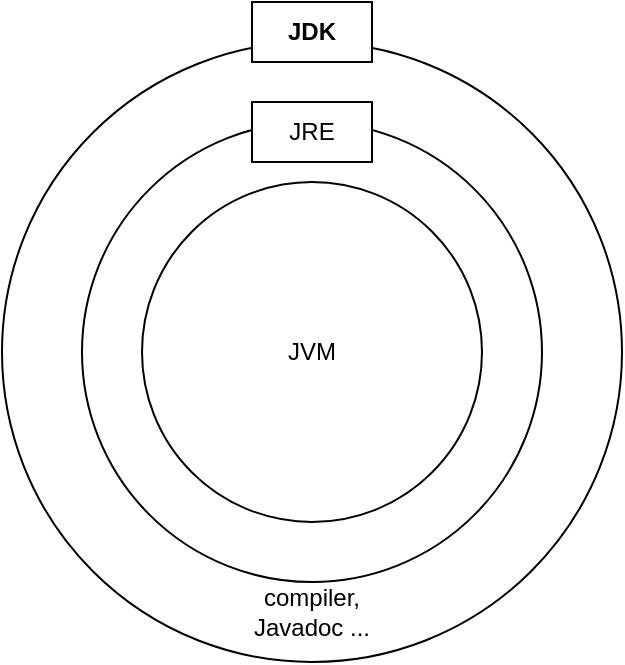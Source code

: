 <mxfile version="20.3.0" type="device" pages="8"><diagram id="C5RBs43oDa-KdzZeNtuy" name="Page-1"><mxGraphModel dx="946" dy="601" grid="1" gridSize="10" guides="1" tooltips="1" connect="1" arrows="1" fold="1" page="1" pageScale="1" pageWidth="827" pageHeight="1169" math="0" shadow="0"><root><mxCell id="WIyWlLk6GJQsqaUBKTNV-0"/><mxCell id="WIyWlLk6GJQsqaUBKTNV-1" parent="WIyWlLk6GJQsqaUBKTNV-0"/><mxCell id="LDfp3V6QHS0r59o_fWiQ-0" value="" style="ellipse;whiteSpace=wrap;html=1;fillColor=none;align=left;" parent="WIyWlLk6GJQsqaUBKTNV-1" vertex="1"><mxGeometry x="310" y="110" width="310" height="310" as="geometry"/></mxCell><mxCell id="LDfp3V6QHS0r59o_fWiQ-1" value="JVM" style="ellipse;whiteSpace=wrap;html=1;" parent="WIyWlLk6GJQsqaUBKTNV-1" vertex="1"><mxGeometry x="380" y="180" width="170" height="170" as="geometry"/></mxCell><mxCell id="LDfp3V6QHS0r59o_fWiQ-2" value="" style="ellipse;whiteSpace=wrap;html=1;fillColor=none;align=left;" parent="WIyWlLk6GJQsqaUBKTNV-1" vertex="1"><mxGeometry x="350" y="150" width="230" height="230" as="geometry"/></mxCell><mxCell id="LDfp3V6QHS0r59o_fWiQ-3" value="compiler, Javadoc ..." style="text;html=1;strokeColor=none;fillColor=none;align=center;verticalAlign=middle;whiteSpace=wrap;rounded=0;" parent="WIyWlLk6GJQsqaUBKTNV-1" vertex="1"><mxGeometry x="420" y="380" width="90" height="30" as="geometry"/></mxCell><mxCell id="LDfp3V6QHS0r59o_fWiQ-5" value="&lt;b style=&quot;text-align: left;&quot;&gt;JDK&lt;/b&gt;" style="rounded=0;whiteSpace=wrap;html=1;strokeColor=default;" parent="WIyWlLk6GJQsqaUBKTNV-1" vertex="1"><mxGeometry x="435" y="90" width="60" height="30" as="geometry"/></mxCell><mxCell id="LDfp3V6QHS0r59o_fWiQ-7" value="&lt;span style=&quot;text-align: left;&quot;&gt;JRE&lt;/span&gt;" style="rounded=0;whiteSpace=wrap;html=1;strokeColor=default;" parent="WIyWlLk6GJQsqaUBKTNV-1" vertex="1"><mxGeometry x="435" y="140" width="60" height="30" as="geometry"/></mxCell></root></mxGraphModel></diagram><diagram id="EWKUe0OKa-JIsXpKMqFr" name="페이지-2"><mxGraphModel dx="1010" dy="1770" grid="1" gridSize="10" guides="1" tooltips="1" connect="1" arrows="1" fold="1" page="1" pageScale="1" pageWidth="827" pageHeight="1169" math="0" shadow="0"><root><mxCell id="0"/><mxCell id="1" parent="0"/><mxCell id="QG48gjkrm7DkePfJkzcL-1" value="보험업무" style="whiteSpace=wrap;html=1;align=center;verticalAlign=middle;treeFolding=1;treeMoving=1;newEdgeStyle={&quot;edgeStyle&quot;:&quot;elbowEdgeStyle&quot;,&quot;startArrow&quot;:&quot;none&quot;,&quot;endArrow&quot;:&quot;none&quot;};strokeColor=default;fillColor=none;" parent="1" vertex="1"><mxGeometry x="350" y="-1000" width="100" height="60" as="geometry"/></mxCell><mxCell id="QG48gjkrm7DkePfJkzcL-2" value="" style="edgeStyle=elbowEdgeStyle;elbow=vertical;startArrow=none;endArrow=none;rounded=0;" parent="1" target="QG48gjkrm7DkePfJkzcL-1" edge="1"><mxGeometry relative="1" as="geometry"><mxPoint x="330" y="-1040" as="sourcePoint"/><Array as="points"><mxPoint x="320" y="-1020"/></Array></mxGeometry></mxCell><mxCell id="QG48gjkrm7DkePfJkzcL-3" value="은행" style="ellipse;whiteSpace=wrap;html=1;align=center;newEdgeStyle={&quot;edgeStyle&quot;:&quot;entityRelationEdgeStyle&quot;,&quot;startArrow&quot;:&quot;none&quot;,&quot;endArrow&quot;:&quot;none&quot;,&quot;segment&quot;:10,&quot;curved&quot;:1};treeFolding=1;treeMoving=1;strokeColor=default;fillColor=none;" parent="1" vertex="1"><mxGeometry x="270" y="-1080" width="100" height="40" as="geometry"/></mxCell><mxCell id="QG48gjkrm7DkePfJkzcL-5" value="대출업무" style="whiteSpace=wrap;html=1;align=center;verticalAlign=middle;treeFolding=1;treeMoving=1;newEdgeStyle={&quot;edgeStyle&quot;:&quot;elbowEdgeStyle&quot;,&quot;startArrow&quot;:&quot;none&quot;,&quot;endArrow&quot;:&quot;none&quot;};strokeColor=default;fillColor=none;" parent="1" vertex="1"><mxGeometry x="150" y="-960" width="100" height="60" as="geometry"/></mxCell><mxCell id="QG48gjkrm7DkePfJkzcL-7" value="" style="shape=partialRectangle;whiteSpace=wrap;html=1;bottom=0;right=0;fillColor=none;strokeColor=default;" parent="1" vertex="1"><mxGeometry x="200" y="-1020" width="120" height="60" as="geometry"/></mxCell><mxCell id="QG48gjkrm7DkePfJkzcL-12" value="보험업무" style="whiteSpace=wrap;html=1;align=center;verticalAlign=middle;treeFolding=1;treeMoving=1;newEdgeStyle={&quot;edgeStyle&quot;:&quot;elbowEdgeStyle&quot;,&quot;startArrow&quot;:&quot;none&quot;,&quot;endArrow&quot;:&quot;none&quot;};strokeColor=default;fillColor=none;" parent="1" vertex="1"><mxGeometry x="460" y="-1000" width="100" height="60" as="geometry"/></mxCell></root></mxGraphModel></diagram><diagram id="bTxhXAu2p-8zxAVIBnwR" name="페이지-3"><mxGraphModel dx="1010" dy="601" grid="1" gridSize="10" guides="1" tooltips="1" connect="1" arrows="1" fold="1" page="1" pageScale="1" pageWidth="827" pageHeight="1169" math="0" shadow="0"><root><mxCell id="0"/><mxCell id="1" parent="0"/><mxCell id="n7QUYIrA7Dh6izrMP21_-1" value="&lt;font color=&quot;#ff0000&quot;&gt;main(){}&lt;/font&gt;" style="ellipse;whiteSpace=wrap;html=1;strokeWidth=2;" vertex="1" parent="1"><mxGeometry x="180" y="115" width="120" height="80" as="geometry"/></mxCell><mxCell id="n7QUYIrA7Dh6izrMP21_-4" value="Customer class" style="text;html=1;strokeColor=none;fillColor=none;align=center;verticalAlign=middle;whiteSpace=wrap;rounded=0;strokeWidth=2;fontColor=#000000;labelBackgroundColor=default;" vertex="1" parent="1"><mxGeometry x="195" y="105" width="90" height="30" as="geometry"/></mxCell><mxCell id="n7QUYIrA7Dh6izrMP21_-5" value="JVM" style="rounded=0;whiteSpace=wrap;html=1;labelBackgroundColor=default;strokeWidth=2;fontColor=#000000;strokeColor=#0000FF;" vertex="1" parent="1"><mxGeometry x="380" y="335" width="120" height="60" as="geometry"/></mxCell><mxCell id="n7QUYIrA7Dh6izrMP21_-10" style="edgeStyle=orthogonalEdgeStyle;rounded=0;orthogonalLoop=1;jettySize=auto;html=1;exitX=0.5;exitY=0;exitDx=0;exitDy=0;fontColor=#0000FF;" edge="1" parent="1" source="n7QUYIrA7Dh6izrMP21_-6"><mxGeometry relative="1" as="geometry"><mxPoint x="575" y="280" as="targetPoint"/></mxGeometry></mxCell><mxCell id="n7QUYIrA7Dh6izrMP21_-12" style="edgeStyle=orthogonalEdgeStyle;rounded=0;orthogonalLoop=1;jettySize=auto;html=1;exitX=0.5;exitY=1;exitDx=0;exitDy=0;fontColor=#0000FF;" edge="1" parent="1" source="n7QUYIrA7Dh6izrMP21_-6"><mxGeometry relative="1" as="geometry"><mxPoint x="575" y="380" as="targetPoint"/></mxGeometry></mxCell><mxCell id="n7QUYIrA7Dh6izrMP21_-6" value="&lt;font color=&quot;#0000ff&quot;&gt;class Loader&lt;/font&gt;" style="rounded=0;whiteSpace=wrap;html=1;labelBackgroundColor=default;strokeWidth=2;fontColor=#000000;strokeColor=#0000FF;" vertex="1" parent="1"><mxGeometry x="530" y="310" width="90" height="40" as="geometry"/></mxCell><mxCell id="n7QUYIrA7Dh6izrMP21_-11" style="edgeStyle=orthogonalEdgeStyle;rounded=0;orthogonalLoop=1;jettySize=auto;html=1;exitX=0.5;exitY=0;exitDx=0;exitDy=0;fontColor=#0000FF;" edge="1" parent="1" source="n7QUYIrA7Dh6izrMP21_-7"><mxGeometry relative="1" as="geometry"><mxPoint x="575" y="200" as="targetPoint"/></mxGeometry></mxCell><mxCell id="n7QUYIrA7Dh6izrMP21_-7" value="Method Area" style="rounded=0;whiteSpace=wrap;html=1;labelBackgroundColor=default;strokeWidth=2;fontColor=#000000;" vertex="1" parent="1"><mxGeometry x="530" y="230" width="90" height="40" as="geometry"/></mxCell><mxCell id="n7QUYIrA7Dh6izrMP21_-8" value="&lt;font color=&quot;#0000ff&quot;&gt;main()&lt;/font&gt;" style="rounded=0;whiteSpace=wrap;html=1;labelBackgroundColor=default;strokeWidth=2;fontColor=#000000;strokeColor=#FF0000;" vertex="1" parent="1"><mxGeometry x="530" y="150" width="90" height="40" as="geometry"/></mxCell><mxCell id="n7QUYIrA7Dh6izrMP21_-13" value="&lt;font color=&quot;#ff0000&quot;&gt;&lt;b&gt;Java&lt;/b&gt;&lt;/font&gt;" style="text;html=1;strokeColor=none;fillColor=none;align=center;verticalAlign=middle;whiteSpace=wrap;rounded=0;labelBackgroundColor=default;strokeWidth=2;fontColor=#0000FF;" vertex="1" parent="1"><mxGeometry x="545" y="380" width="60" height="30" as="geometry"/></mxCell><mxCell id="n7QUYIrA7Dh6izrMP21_-16" value="" style="endArrow=none;html=1;rounded=0;fontColor=#FF0000;strokeWidth=2;" edge="1" parent="1"><mxGeometry width="50" height="50" relative="1" as="geometry"><mxPoint x="460" y="355" as="sourcePoint"/><mxPoint x="460" y="335" as="targetPoint"/></mxGeometry></mxCell><mxCell id="n7QUYIrA7Dh6izrMP21_-18" value="" style="endArrow=none;html=1;rounded=0;fontColor=#FF0000;strokeWidth=2;" edge="1" parent="1"><mxGeometry width="50" height="50" relative="1" as="geometry"><mxPoint x="500" y="355" as="sourcePoint"/><mxPoint x="460" y="355" as="targetPoint"/></mxGeometry></mxCell><mxCell id="n7QUYIrA7Dh6izrMP21_-20" value="" style="curved=1;endArrow=classic;html=1;rounded=0;strokeWidth=2;fontColor=#FF0000;" edge="1" parent="1"><mxGeometry width="50" height="50" relative="1" as="geometry"><mxPoint x="490" y="345" as="sourcePoint"/><mxPoint x="530" y="325" as="targetPoint"/><Array as="points"><mxPoint x="500" y="325"/></Array></mxGeometry></mxCell><mxCell id="n7QUYIrA7Dh6izrMP21_-21" value="&lt;font style=&quot;font-size: 13px;&quot; color=&quot;#ff9933&quot;&gt;&lt;b&gt;* static&lt;br&gt;* public&lt;/b&gt;&lt;/font&gt;" style="text;html=1;strokeColor=none;fillColor=none;align=center;verticalAlign=middle;whiteSpace=wrap;rounded=0;labelBackgroundColor=default;strokeWidth=2;fontColor=#FF0000;" vertex="1" parent="1"><mxGeometry x="545" y="105" width="60" height="30" as="geometry"/></mxCell><mxCell id="n7QUYIrA7Dh6izrMP21_-23" style="edgeStyle=orthogonalEdgeStyle;rounded=0;orthogonalLoop=1;jettySize=auto;html=1;exitX=0;exitY=1;exitDx=0;exitDy=0;strokeWidth=2;fontSize=13;fontColor=#000000;" edge="1" parent="1" source="n7QUYIrA7Dh6izrMP21_-22"><mxGeometry relative="1" as="geometry"><mxPoint x="390" y="215" as="targetPoint"/></mxGeometry></mxCell><mxCell id="n7QUYIrA7Dh6izrMP21_-25" style="edgeStyle=orthogonalEdgeStyle;rounded=0;orthogonalLoop=1;jettySize=auto;html=1;exitX=0.5;exitY=1;exitDx=0;exitDy=0;strokeWidth=2;fontSize=13;fontColor=#FF0000;" edge="1" parent="1" source="n7QUYIrA7Dh6izrMP21_-22"><mxGeometry relative="1" as="geometry"><mxPoint x="420" y="255" as="targetPoint"/></mxGeometry></mxCell><mxCell id="n7QUYIrA7Dh6izrMP21_-22" value="&lt;font color=&quot;#000000&quot;&gt;&lt;b&gt;System.out.println()&lt;/b&gt;&lt;/font&gt;" style="text;html=1;strokeColor=none;fillColor=none;align=center;verticalAlign=middle;whiteSpace=wrap;rounded=0;labelBackgroundColor=default;strokeWidth=2;fontSize=13;fontColor=#FF9933;" vertex="1" parent="1"><mxGeometry x="390" y="160" width="60" height="30" as="geometry"/></mxCell><mxCell id="n7QUYIrA7Dh6izrMP21_-24" value="&lt;div style=&quot;text-align: left;&quot;&gt;&lt;font color=&quot;#ff0000&quot;&gt;class&lt;/font&gt;&lt;/div&gt;&lt;font color=&quot;#ff0000&quot;&gt;instance&lt;/font&gt;" style="text;html=1;strokeColor=none;fillColor=none;align=center;verticalAlign=middle;whiteSpace=wrap;rounded=0;labelBackgroundColor=default;strokeWidth=2;fontSize=13;fontColor=#000000;" vertex="1" parent="1"><mxGeometry x="350" y="215" width="60" height="30" as="geometry"/></mxCell><mxCell id="n7QUYIrA7Dh6izrMP21_-27" style="edgeStyle=orthogonalEdgeStyle;rounded=0;orthogonalLoop=1;jettySize=auto;html=1;exitX=0.5;exitY=1;exitDx=0;exitDy=0;strokeWidth=2;fontSize=13;fontColor=#000000;" edge="1" parent="1" source="n7QUYIrA7Dh6izrMP21_-26"><mxGeometry relative="1" as="geometry"><mxPoint x="420" y="305" as="targetPoint"/></mxGeometry></mxCell><mxCell id="n7QUYIrA7Dh6izrMP21_-26" value="&lt;div style=&quot;text-align: left;&quot;&gt;static&lt;/div&gt;&lt;div style=&quot;text-align: left;&quot;&gt;field&lt;/div&gt;" style="text;html=1;strokeColor=none;fillColor=none;align=center;verticalAlign=middle;whiteSpace=wrap;rounded=0;labelBackgroundColor=default;strokeWidth=2;fontSize=13;fontColor=#000000;" vertex="1" parent="1"><mxGeometry x="390" y="255" width="60" height="30" as="geometry"/></mxCell><mxCell id="n7QUYIrA7Dh6izrMP21_-29" style="edgeStyle=orthogonalEdgeStyle;rounded=0;orthogonalLoop=1;jettySize=auto;html=1;entryX=1;entryY=1;entryDx=0;entryDy=0;strokeWidth=2;fontSize=13;fontColor=#0000FF;" edge="1" parent="1" target="n7QUYIrA7Dh6izrMP21_-22"><mxGeometry relative="1" as="geometry"><mxPoint x="440" y="315" as="sourcePoint"/><Array as="points"><mxPoint x="450" y="285"/><mxPoint x="450" y="285"/></Array></mxGeometry></mxCell><mxCell id="n7QUYIrA7Dh6izrMP21_-28" value="&lt;div style=&quot;text-align: left;&quot;&gt;&lt;font color=&quot;#0000ff&quot;&gt;instance&lt;/font&gt;&lt;/div&gt;" style="text;html=1;strokeColor=none;fillColor=none;align=center;verticalAlign=middle;whiteSpace=wrap;rounded=0;labelBackgroundColor=default;strokeWidth=2;fontSize=13;fontColor=#000000;" vertex="1" parent="1"><mxGeometry x="390" y="305" width="60" height="30" as="geometry"/></mxCell><mxCell id="n7QUYIrA7Dh6izrMP21_-30" value="&lt;font color=&quot;#000000&quot;&gt;.Java&lt;/font&gt;" style="text;html=1;strokeColor=none;fillColor=none;align=center;verticalAlign=middle;whiteSpace=wrap;rounded=0;labelBackgroundColor=default;strokeWidth=2;fontSize=13;fontColor=#0000FF;" vertex="1" parent="1"><mxGeometry x="210" y="70" width="60" height="30" as="geometry"/></mxCell><mxCell id="n7QUYIrA7Dh6izrMP21_-31" value="" style="curved=1;endArrow=classic;html=1;rounded=0;strokeWidth=2;fontColor=#FF0000;entryX=1;entryY=0;entryDx=0;entryDy=0;" edge="1" parent="1" source="n7QUYIrA7Dh6izrMP21_-30" target="n7QUYIrA7Dh6izrMP21_-4"><mxGeometry width="50" height="50" relative="1" as="geometry"><mxPoint x="280" y="100" as="sourcePoint"/><mxPoint x="320" y="80" as="targetPoint"/><Array as="points"><mxPoint x="290" y="80"/></Array></mxGeometry></mxCell><mxCell id="n7QUYIrA7Dh6izrMP21_-34" value="&lt;font color=&quot;#000000&quot;&gt;.classs&lt;/font&gt;" style="text;html=1;strokeColor=none;fillColor=none;align=center;verticalAlign=middle;whiteSpace=wrap;rounded=0;labelBackgroundColor=default;strokeWidth=2;fontSize=13;fontColor=#0000FF;" vertex="1" parent="1"><mxGeometry x="290" y="70" width="60" height="30" as="geometry"/></mxCell><mxCell id="n7QUYIrA7Dh6izrMP21_-37" value="" style="endArrow=classic;html=1;rounded=0;strokeWidth=2;fontSize=13;fontColor=#000000;" edge="1" parent="1"><mxGeometry width="50" height="50" relative="1" as="geometry"><mxPoint x="310" y="125" as="sourcePoint"/><mxPoint x="340" y="125" as="targetPoint"/></mxGeometry></mxCell><mxCell id="n7QUYIrA7Dh6izrMP21_-39" value="실행" style="text;html=1;strokeColor=none;fillColor=none;align=center;verticalAlign=middle;whiteSpace=wrap;rounded=0;labelBackgroundColor=default;strokeWidth=2;fontSize=13;fontColor=#000000;" vertex="1" parent="1"><mxGeometry x="320" y="95" width="60" height="30" as="geometry"/></mxCell><mxCell id="n7QUYIrA7Dh6izrMP21_-40" value="&lt;font color=&quot;#0000ff&quot;&gt;Java Customer&lt;/font&gt;" style="text;html=1;strokeColor=none;fillColor=none;align=center;verticalAlign=middle;whiteSpace=wrap;rounded=0;labelBackgroundColor=default;strokeWidth=2;fontSize=13;fontColor=#000000;" vertex="1" parent="1"><mxGeometry x="370" y="70" width="100" height="30" as="geometry"/></mxCell></root></mxGraphModel></diagram><diagram id="spjDym46GTJ7UXuPBghX" name="상속"><mxGraphModel dx="946" dy="601" grid="1" gridSize="10" guides="1" tooltips="1" connect="1" arrows="1" fold="1" page="1" pageScale="1" pageWidth="827" pageHeight="1169" math="0" shadow="0"><root><mxCell id="0"/><mxCell id="1" parent="0"/><mxCell id="wgr9wWv_TYiYjyiWRjL4-1" value="&lt;font style=&quot;font-size: 15px;&quot;&gt;Person&lt;/font&gt;" style="rounded=0;whiteSpace=wrap;html=1;labelBackgroundColor=default;strokeColor=#000000;strokeWidth=2;fontSize=13;fontColor=#0000FF;" parent="1" vertex="1"><mxGeometry x="140" y="60" width="190" height="40" as="geometry"/></mxCell><mxCell id="wgr9wWv_TYiYjyiWRjL4-3" value="&lt;font color=&quot;#000000&quot; style=&quot;font-size: 15px;&quot;&gt;person() { }&lt;/font&gt;" style="rounded=0;whiteSpace=wrap;html=1;labelBackgroundColor=default;strokeColor=#000000;strokeWidth=2;fontSize=13;fontColor=#0000FF;" parent="1" vertex="1"><mxGeometry x="140" y="100" width="190" height="40" as="geometry"/></mxCell><mxCell id="wgr9wWv_TYiYjyiWRjL4-4" value="&lt;font color=&quot;#ff8000&quot; style=&quot;font-size: 15px;&quot;&gt;private String name&lt;/font&gt;" style="rounded=0;whiteSpace=wrap;html=1;labelBackgroundColor=default;strokeColor=#000000;strokeWidth=2;fontSize=13;fontColor=#0000FF;" parent="1" vertex="1"><mxGeometry x="140" y="140" width="190" height="40" as="geometry"/></mxCell><mxCell id="wgr9wWv_TYiYjyiWRjL4-5" value="&lt;font color=&quot;#000000&quot; style=&quot;font-size: 15px;&quot;&gt;....&lt;/font&gt;" style="rounded=0;whiteSpace=wrap;html=1;labelBackgroundColor=default;strokeColor=#000000;strokeWidth=2;fontSize=13;fontColor=#0000FF;" parent="1" vertex="1"><mxGeometry x="140" y="180" width="190" height="40" as="geometry"/></mxCell><mxCell id="wgr9wWv_TYiYjyiWRjL4-9" style="edgeStyle=orthogonalEdgeStyle;rounded=0;orthogonalLoop=1;jettySize=auto;html=1;exitX=1;exitY=0.5;exitDx=0;exitDy=0;strokeWidth=2;fontSize=15;fontColor=#000000;" parent="1" source="wgr9wWv_TYiYjyiWRjL4-6" edge="1"><mxGeometry relative="1" as="geometry"><mxPoint x="130" y="125" as="targetPoint"/></mxGeometry></mxCell><mxCell id="wgr9wWv_TYiYjyiWRjL4-6" value="생성자" style="text;html=1;strokeColor=none;fillColor=none;align=center;verticalAlign=middle;whiteSpace=wrap;rounded=0;labelBackgroundColor=default;strokeWidth=2;fontSize=15;fontColor=#000000;" parent="1" vertex="1"><mxGeometry x="40" y="110" width="60" height="30" as="geometry"/></mxCell><mxCell id="wgr9wWv_TYiYjyiWRjL4-10" style="edgeStyle=orthogonalEdgeStyle;rounded=0;orthogonalLoop=1;jettySize=auto;html=1;exitX=1;exitY=0.5;exitDx=0;exitDy=0;strokeWidth=2;fontSize=15;fontColor=#000000;" parent="1" source="wgr9wWv_TYiYjyiWRjL4-7" edge="1"><mxGeometry relative="1" as="geometry"><mxPoint x="130" y="160" as="targetPoint"/></mxGeometry></mxCell><mxCell id="wgr9wWv_TYiYjyiWRjL4-7" value="field" style="text;html=1;strokeColor=none;fillColor=none;align=center;verticalAlign=middle;whiteSpace=wrap;rounded=0;labelBackgroundColor=default;strokeWidth=2;fontSize=15;fontColor=#000000;" parent="1" vertex="1"><mxGeometry x="40" y="145" width="60" height="30" as="geometry"/></mxCell><mxCell id="wgr9wWv_TYiYjyiWRjL4-13" style="edgeStyle=orthogonalEdgeStyle;rounded=0;orthogonalLoop=1;jettySize=auto;html=1;exitX=1;exitY=0.5;exitDx=0;exitDy=0;strokeWidth=2;fontSize=15;fontColor=#000000;" parent="1" source="wgr9wWv_TYiYjyiWRjL4-8" edge="1"><mxGeometry relative="1" as="geometry"><mxPoint x="130" y="200" as="targetPoint"/></mxGeometry></mxCell><mxCell id="wgr9wWv_TYiYjyiWRjL4-8" value="method" style="text;html=1;strokeColor=none;fillColor=none;align=center;verticalAlign=middle;whiteSpace=wrap;rounded=0;labelBackgroundColor=default;strokeWidth=2;fontSize=15;fontColor=#000000;" parent="1" vertex="1"><mxGeometry x="40" y="185" width="60" height="30" as="geometry"/></mxCell><mxCell id="wgr9wWv_TYiYjyiWRjL4-14" value="&lt;font color=&quot;#000000&quot; style=&quot;font-size: 15px;&quot;&gt;Person&lt;/font&gt;" style="rounded=0;whiteSpace=wrap;html=1;labelBackgroundColor=default;strokeColor=#000000;strokeWidth=2;fontSize=13;fontColor=#0000FF;" parent="1" vertex="1"><mxGeometry x="450" y="60" width="130" height="40" as="geometry"/></mxCell><mxCell id="wgr9wWv_TYiYjyiWRjL4-23" style="edgeStyle=orthogonalEdgeStyle;rounded=0;orthogonalLoop=1;jettySize=auto;html=1;exitX=0.5;exitY=0;exitDx=0;exitDy=0;strokeColor=#FF0000;strokeWidth=2;fontSize=15;fontColor=#0000FF;" parent="1" source="wgr9wWv_TYiYjyiWRjL4-15" edge="1"><mxGeometry relative="1" as="geometry"><mxPoint x="514.667" y="110" as="targetPoint"/></mxGeometry></mxCell><mxCell id="wgr9wWv_TYiYjyiWRjL4-15" value="&lt;font style=&quot;font-size: 15px;&quot;&gt;Student&lt;/font&gt;" style="rounded=0;whiteSpace=wrap;html=1;labelBackgroundColor=default;strokeColor=#0000FF;strokeWidth=2;fontSize=13;fontColor=#0000FF;" parent="1" vertex="1"><mxGeometry x="450" y="180" width="130" height="40" as="geometry"/></mxCell><mxCell id="wgr9wWv_TYiYjyiWRjL4-19" value="상속의 화살표는 반대" style="text;html=1;strokeColor=none;fillColor=none;align=center;verticalAlign=middle;whiteSpace=wrap;rounded=0;labelBackgroundColor=default;strokeWidth=2;fontSize=14;fontColor=#000000;" parent="1" vertex="1"><mxGeometry x="520" y="130" width="140" height="30" as="geometry"/></mxCell><mxCell id="wgr9wWv_TYiYjyiWRjL4-27" style="edgeStyle=orthogonalEdgeStyle;orthogonalLoop=1;jettySize=auto;html=1;exitX=0.371;exitY=0.027;exitDx=0;exitDy=0;strokeColor=#FF0000;strokeWidth=2;fontSize=15;fontColor=#0000FF;exitPerimeter=0;rounded=0;" parent="1" source="wgr9wWv_TYiYjyiWRjL4-20" edge="1"><mxGeometry relative="1" as="geometry"><mxPoint x="545" y="230" as="targetPoint"/><Array as="points"><mxPoint x="545" y="271"/></Array></mxGeometry></mxCell><mxCell id="wgr9wWv_TYiYjyiWRjL4-20" value="&lt;font color=&quot;#000000&quot; style=&quot;font-size: 15px;&quot;&gt;Subject&lt;/font&gt;" style="rounded=0;whiteSpace=wrap;html=1;labelBackgroundColor=default;strokeColor=#FF8000;strokeWidth=2;fontSize=13;fontColor=#0000FF;" parent="1" vertex="1"><mxGeometry x="525" y="270" width="130" height="40" as="geometry"/></mxCell><mxCell id="wgr9wWv_TYiYjyiWRjL4-25" style="edgeStyle=orthogonalEdgeStyle;orthogonalLoop=1;jettySize=auto;html=1;exitX=0.5;exitY=0;exitDx=0;exitDy=0;strokeColor=#FF0000;strokeWidth=2;fontSize=15;fontColor=#0000FF;rounded=0;" parent="1" source="wgr9wWv_TYiYjyiWRjL4-22" edge="1"><mxGeometry relative="1" as="geometry"><mxPoint x="486" y="230" as="targetPoint"/><Array as="points"><mxPoint x="486" y="270"/></Array></mxGeometry></mxCell><mxCell id="wgr9wWv_TYiYjyiWRjL4-22" value="&lt;font color=&quot;#000000&quot; style=&quot;font-size: 15px;&quot;&gt;Test&lt;/font&gt;" style="rounded=0;whiteSpace=wrap;html=1;labelBackgroundColor=default;strokeColor=#CC00CC;strokeWidth=2;fontSize=13;fontColor=#0000FF;" parent="1" vertex="1"><mxGeometry x="380" y="270" width="130" height="40" as="geometry"/></mxCell><mxCell id="wgr9wWv_TYiYjyiWRjL4-28" value="&lt;b&gt;상속 트리&lt;/b&gt;" style="text;html=1;strokeColor=none;fillColor=none;align=center;verticalAlign=middle;whiteSpace=wrap;rounded=0;labelBackgroundColor=default;strokeWidth=2;fontSize=15;fontColor=#000000;" parent="1" vertex="1"><mxGeometry x="445" y="20" width="140" height="30" as="geometry"/></mxCell><mxCell id="wgr9wWv_TYiYjyiWRjL4-29" value="&lt;div style=&quot;text-align: left;&quot;&gt;&lt;span style=&quot;font-size: 13px; font-weight: normal; color: rgb(0, 0, 0);&quot;&gt;super class(슈퍼 클래스)&lt;/span&gt;&lt;/div&gt;&lt;font style=&quot;font-size: 13px; font-weight: normal;&quot; color=&quot;#000000&quot;&gt;&lt;div style=&quot;text-align: left;&quot;&gt;&lt;span style=&quot;background-color: rgb(248, 213, 229);&quot;&gt;상위 class (Upper class)&lt;/span&gt;&lt;/div&gt;&lt;div style=&quot;text-align: left;&quot;&gt;&lt;span style=&quot;background-color: rgb(229, 204, 255);&quot;&gt;parent class (부모 클래스)&lt;/span&gt;&lt;/div&gt;&lt;/font&gt;" style="text;html=1;strokeColor=none;fillColor=none;align=center;verticalAlign=middle;whiteSpace=wrap;rounded=0;labelBackgroundColor=default;strokeWidth=2;fontSize=14;fontColor=#0000FF;fontStyle=1" parent="1" vertex="1"><mxGeometry x="580" y="60" width="175" height="30" as="geometry"/></mxCell><mxCell id="wgr9wWv_TYiYjyiWRjL4-30" value="&lt;div style=&quot;text-align: left;&quot;&gt;&lt;span style=&quot;font-size: 13px; font-weight: normal; color: rgb(0, 0, 0);&quot;&gt;sub class(서브 클래스)&lt;/span&gt;&lt;/div&gt;&lt;font style=&quot;font-size: 13px; font-weight: normal;&quot; color=&quot;#000000&quot;&gt;&lt;div style=&quot;text-align: left;&quot;&gt;&lt;span style=&quot;background-color: rgb(248, 213, 229);&quot;&gt;하위 class&lt;/span&gt;&lt;/div&gt;&lt;div style=&quot;text-align: left;&quot;&gt;&lt;span style=&quot;background-color: rgb(229, 204, 255);&quot;&gt;child class (자식 클래스)&lt;/span&gt;&lt;/div&gt;&lt;/font&gt;" style="text;html=1;strokeColor=none;fillColor=none;align=center;verticalAlign=middle;whiteSpace=wrap;rounded=0;labelBackgroundColor=default;strokeWidth=2;fontSize=14;fontColor=#0000FF;fontStyle=1" parent="1" vertex="1"><mxGeometry x="585" y="185" width="175" height="30" as="geometry"/></mxCell></root></mxGraphModel></diagram><diagram id="PwtfnyyGTzZqlt1GsBSi" name="페이지-5"><mxGraphModel dx="946" dy="601" grid="1" gridSize="10" guides="1" tooltips="1" connect="1" arrows="1" fold="1" page="1" pageScale="1" pageWidth="827" pageHeight="1169" math="0" shadow="0"><root><mxCell id="0"/><mxCell id="1" parent="0"/><mxCell id="Xbi69NEWQNS1xxPg8eE--1" value="" style="rounded=0;whiteSpace=wrap;html=1;labelBackgroundColor=#F8D5E5;strokeColor=#000000;strokeWidth=2;fontSize=13;fontColor=#000000;" parent="1" vertex="1"><mxGeometry x="120" y="70" width="260" height="160" as="geometry"/></mxCell><mxCell id="Xbi69NEWQNS1xxPg8eE--4" value="" style="ellipse;whiteSpace=wrap;html=1;labelBackgroundColor=#F8D5E5;strokeColor=#000000;strokeWidth=2;fontSize=13;fontColor=#000000;" parent="1" vertex="1"><mxGeometry x="130" y="100" width="120" height="80" as="geometry"/></mxCell><mxCell id="Xbi69NEWQNS1xxPg8eE--5" value="" style="rounded=0;whiteSpace=wrap;html=1;labelBackgroundColor=#F8D5E5;strokeColor=#000000;strokeWidth=2;fontSize=13;fontColor=#000000;" parent="1" vertex="1"><mxGeometry x="120" y="230" width="260" height="160" as="geometry"/></mxCell><mxCell id="p9V-84BZOWgNOQpTlzaj-1" value="" style="rounded=0;whiteSpace=wrap;html=1;labelBackgroundColor=none;strokeColor=#000000;strokeWidth=2;fontSize=13;fontColor=#000000;" vertex="1" parent="1"><mxGeometry x="380" y="70" width="310" height="320" as="geometry"/></mxCell><mxCell id="p9V-84BZOWgNOQpTlzaj-3" value="" style="endArrow=none;html=1;rounded=0;strokeWidth=2;entryX=0;entryY=0.828;entryDx=0;entryDy=0;entryPerimeter=0;strokeColor=#FF00FF;" edge="1" parent="1" target="p9V-84BZOWgNOQpTlzaj-1"><mxGeometry width="50" height="50" relative="1" as="geometry"><mxPoint x="120" y="335" as="sourcePoint"/><mxPoint x="170" y="285" as="targetPoint"/></mxGeometry></mxCell><mxCell id="5o4aDCJZlWxHMZmQEJuf-3" style="edgeStyle=orthogonalEdgeStyle;orthogonalLoop=1;jettySize=auto;html=1;exitX=0.5;exitY=1;exitDx=0;exitDy=0;strokeColor=#0000FF;strokeWidth=2;fontColor=#0000FF;rounded=0;" edge="1" parent="1" source="p9V-84BZOWgNOQpTlzaj-4" target="5o4aDCJZlWxHMZmQEJuf-1"><mxGeometry relative="1" as="geometry"><Array as="points"><mxPoint x="160" y="400"/><mxPoint x="245" y="400"/></Array></mxGeometry></mxCell><mxCell id="p9V-84BZOWgNOQpTlzaj-4" value="&lt;font color=&quot;#0000ff&quot;&gt;S&lt;/font&gt;" style="text;html=1;strokeColor=none;fillColor=none;align=center;verticalAlign=middle;whiteSpace=wrap;rounded=0;" vertex="1" parent="1"><mxGeometry x="130" y="350" width="60" height="30" as="geometry"/></mxCell><mxCell id="p9V-84BZOWgNOQpTlzaj-5" value="40" style="rounded=1;whiteSpace=wrap;html=1;fontColor=#0000FF;strokeWidth=2;strokeColor=#0000FF;" vertex="1" parent="1"><mxGeometry x="170" y="355" width="50" height="20" as="geometry"/></mxCell><mxCell id="p9V-84BZOWgNOQpTlzaj-6" value="student class" style="text;html=1;strokeColor=none;fillColor=none;align=center;verticalAlign=middle;whiteSpace=wrap;rounded=0;strokeWidth=2;fontColor=#000000;labelBackgroundColor=default;" vertex="1" parent="1"><mxGeometry x="150" y="90" width="80" height="30" as="geometry"/></mxCell><mxCell id="p9V-84BZOWgNOQpTlzaj-7" value="" style="ellipse;whiteSpace=wrap;html=1;labelBackgroundColor=#F8D5E5;strokeColor=#000000;strokeWidth=2;fontSize=13;fontColor=#000000;" vertex="1" parent="1"><mxGeometry x="250" y="140" width="120" height="80" as="geometry"/></mxCell><mxCell id="p9V-84BZOWgNOQpTlzaj-8" value="student class" style="text;html=1;strokeColor=none;fillColor=none;align=center;verticalAlign=middle;whiteSpace=wrap;rounded=0;strokeWidth=2;fontColor=#000000;labelBackgroundColor=default;" vertex="1" parent="1"><mxGeometry x="270" y="130" width="80" height="30" as="geometry"/></mxCell><mxCell id="p9V-84BZOWgNOQpTlzaj-9" value="&lt;font style=&quot;font-size: 14px;&quot;&gt;Java의 최상위 class는 java.lang.Object&lt;br&gt;Java에서 나오는 모든 class는 Object로 상속 !!&lt;/font&gt;" style="text;html=1;strokeColor=none;fillColor=none;align=left;verticalAlign=middle;whiteSpace=wrap;rounded=0;labelBackgroundColor=default;strokeWidth=2;fontColor=#000000;" vertex="1" parent="1"><mxGeometry x="404" y="410" width="320" height="30" as="geometry"/></mxCell><mxCell id="5o4aDCJZlWxHMZmQEJuf-1" value="&lt;font color=&quot;#0000ff&quot;&gt;Student class의 instance를 가리킴&lt;/font&gt;" style="text;html=1;strokeColor=none;fillColor=none;align=center;verticalAlign=middle;whiteSpace=wrap;rounded=0;" vertex="1" parent="1"><mxGeometry x="150" y="420" width="190" height="30" as="geometry"/></mxCell><mxCell id="5o4aDCJZlWxHMZmQEJuf-4" value="&lt;font&gt;main()을 위한 공간&lt;/font&gt;" style="text;html=1;strokeColor=none;fillColor=none;align=center;verticalAlign=middle;whiteSpace=wrap;rounded=0;fontColor=#FF00FF;" vertex="1" parent="1"><mxGeometry x="10" y="355" width="110" height="30" as="geometry"/></mxCell><mxCell id="5o4aDCJZlWxHMZmQEJuf-24" value="" style="group" vertex="1" connectable="0" parent="1"><mxGeometry x="390" y="95" width="300" height="270" as="geometry"/></mxCell><mxCell id="5o4aDCJZlWxHMZmQEJuf-9" value="" style="ellipse;whiteSpace=wrap;html=1;labelBackgroundColor=none;strokeColor=#6c8ebf;strokeWidth=2;fontSize=13;fillColor=#dae8fc;" vertex="1" parent="5o4aDCJZlWxHMZmQEJuf-24"><mxGeometry y="10" width="270" height="260" as="geometry"/></mxCell><mxCell id="5o4aDCJZlWxHMZmQEJuf-10" value="&lt;font style=&quot;font-size: 13px;&quot; color=&quot;#0000ff&quot;&gt;student instance&lt;/font&gt;" style="text;html=1;strokeColor=none;fillColor=none;align=center;verticalAlign=middle;whiteSpace=wrap;rounded=0;strokeWidth=2;fontColor=#000000;labelBackgroundColor=default;" vertex="1" parent="5o4aDCJZlWxHMZmQEJuf-24"><mxGeometry x="80" width="110" height="30" as="geometry"/></mxCell><mxCell id="5o4aDCJZlWxHMZmQEJuf-7" value="" style="ellipse;whiteSpace=wrap;html=1;labelBackgroundColor=none;strokeColor=#b85450;strokeWidth=2;fontSize=13;fillColor=#f8cecc;" vertex="1" parent="5o4aDCJZlWxHMZmQEJuf-24"><mxGeometry x="40" y="60" width="190" height="160" as="geometry"/></mxCell><mxCell id="5o4aDCJZlWxHMZmQEJuf-8" value="&lt;font color=&quot;#ff0000&quot; style=&quot;font-size: 13px;&quot;&gt;Person instance&lt;/font&gt;" style="text;html=1;strokeColor=none;fillColor=none;align=center;verticalAlign=middle;whiteSpace=wrap;rounded=0;strokeWidth=2;fontColor=#000000;labelBackgroundColor=default;fontSize=13;" vertex="1" parent="5o4aDCJZlWxHMZmQEJuf-24"><mxGeometry x="70" y="50" width="120" height="30" as="geometry"/></mxCell><mxCell id="5o4aDCJZlWxHMZmQEJuf-11" value="dept" style="text;html=1;strokeColor=none;fillColor=none;align=left;verticalAlign=middle;whiteSpace=wrap;rounded=0;labelBackgroundColor=none;strokeWidth=2;fontColor=#000000;" vertex="1" parent="5o4aDCJZlWxHMZmQEJuf-24"><mxGeometry x="100" y="220" width="60" height="30" as="geometry"/></mxCell><mxCell id="5o4aDCJZlWxHMZmQEJuf-12" value="study() { }" style="text;html=1;strokeColor=none;fillColor=none;align=left;verticalAlign=middle;whiteSpace=wrap;rounded=0;labelBackgroundColor=none;strokeWidth=2;fontColor=#000000;" vertex="1" parent="5o4aDCJZlWxHMZmQEJuf-24"><mxGeometry x="100" y="240" width="60" height="30" as="geometry"/></mxCell><mxCell id="5o4aDCJZlWxHMZmQEJuf-14" value="name" style="text;html=1;strokeColor=none;fillColor=none;align=left;verticalAlign=middle;whiteSpace=wrap;rounded=0;labelBackgroundColor=none;strokeWidth=2;fontColor=#000000;" vertex="1" parent="5o4aDCJZlWxHMZmQEJuf-24"><mxGeometry x="80" y="180" width="60" height="30" as="geometry"/></mxCell><mxCell id="5o4aDCJZlWxHMZmQEJuf-15" value="age" style="text;html=1;strokeColor=none;fillColor=none;align=left;verticalAlign=middle;whiteSpace=wrap;rounded=0;labelBackgroundColor=none;strokeWidth=2;fontColor=#000000;" vertex="1" parent="5o4aDCJZlWxHMZmQEJuf-24"><mxGeometry x="90" y="190" width="60" height="30" as="geometry"/></mxCell><mxCell id="5o4aDCJZlWxHMZmQEJuf-16" value="gender" style="text;html=1;strokeColor=none;fillColor=none;align=left;verticalAlign=middle;whiteSpace=wrap;rounded=0;labelBackgroundColor=none;strokeWidth=2;fontColor=#000000;" vertex="1" parent="5o4aDCJZlWxHMZmQEJuf-24"><mxGeometry x="100" y="200" width="60" height="30" as="geometry"/></mxCell><mxCell id="5o4aDCJZlWxHMZmQEJuf-17" value="" style="rounded=1;whiteSpace=wrap;html=1;labelBackgroundColor=none;strokeColor=#000000;strokeWidth=1;fontColor=#000000;" vertex="1" parent="5o4aDCJZlWxHMZmQEJuf-24"><mxGeometry x="120" y="190" width="40" height="10" as="geometry"/></mxCell><mxCell id="5o4aDCJZlWxHMZmQEJuf-20" value="" style="rounded=1;whiteSpace=wrap;html=1;labelBackgroundColor=none;strokeColor=#000000;strokeWidth=1;fontColor=#000000;" vertex="1" parent="5o4aDCJZlWxHMZmQEJuf-24"><mxGeometry x="130" y="200" width="40" height="10" as="geometry"/></mxCell><mxCell id="5o4aDCJZlWxHMZmQEJuf-21" value="" style="rounded=1;whiteSpace=wrap;html=1;labelBackgroundColor=none;strokeColor=#000000;strokeWidth=1;fontColor=#000000;" vertex="1" parent="5o4aDCJZlWxHMZmQEJuf-24"><mxGeometry x="140" y="210" width="40" height="10" as="geometry"/></mxCell><mxCell id="5o4aDCJZlWxHMZmQEJuf-22" value="" style="rounded=1;whiteSpace=wrap;html=1;labelBackgroundColor=none;strokeColor=#000000;strokeWidth=1;fontColor=#000000;" vertex="1" parent="5o4aDCJZlWxHMZmQEJuf-24"><mxGeometry x="130" y="230" width="40" height="10" as="geometry"/></mxCell><mxCell id="5o4aDCJZlWxHMZmQEJuf-23" value="" style="rounded=1;whiteSpace=wrap;html=1;labelBackgroundColor=none;strokeColor=#000000;strokeWidth=1;fontColor=#000000;" vertex="1" parent="5o4aDCJZlWxHMZmQEJuf-24"><mxGeometry x="160" y="250" width="40" height="10" as="geometry"/></mxCell><mxCell id="5o4aDCJZlWxHMZmQEJuf-13" value="생성자 : student() { }" style="text;html=1;strokeColor=none;fillColor=none;align=left;verticalAlign=middle;whiteSpace=wrap;rounded=0;labelBackgroundColor=none;strokeWidth=2;fontColor=#000000;" vertex="1" parent="5o4aDCJZlWxHMZmQEJuf-24"><mxGeometry x="190" y="200" width="110" height="30" as="geometry"/></mxCell><mxCell id="5o4aDCJZlWxHMZmQEJuf-25" value="" style="group" vertex="1" connectable="0" parent="5o4aDCJZlWxHMZmQEJuf-24"><mxGeometry x="75" y="80" width="120" height="90" as="geometry"/></mxCell><mxCell id="5o4aDCJZlWxHMZmQEJuf-5" value="&lt;font color=&quot;#ff0000&quot;&gt;object()&lt;/font&gt;" style="ellipse;whiteSpace=wrap;html=1;labelBackgroundColor=none;strokeColor=#000000;strokeWidth=2;fontSize=13;fontColor=#000000;" vertex="1" parent="5o4aDCJZlWxHMZmQEJuf-25"><mxGeometry y="10" width="120" height="80" as="geometry"/></mxCell><mxCell id="5o4aDCJZlWxHMZmQEJuf-6" value="Object instance" style="text;html=1;strokeColor=none;fillColor=none;align=center;verticalAlign=middle;whiteSpace=wrap;rounded=0;strokeWidth=2;fontColor=#000000;labelBackgroundColor=default;" vertex="1" parent="5o4aDCJZlWxHMZmQEJuf-25"><mxGeometry x="15" width="90" height="30" as="geometry"/></mxCell><mxCell id="5o4aDCJZlWxHMZmQEJuf-28" value="40" style="rounded=1;whiteSpace=wrap;html=1;labelBackgroundColor=none;strokeColor=#000000;strokeWidth=1;fontSize=13;fontColor=#FF0000;" vertex="1" parent="5o4aDCJZlWxHMZmQEJuf-25"><mxGeometry x="-15" y="30" width="20" height="20" as="geometry"/></mxCell><mxCell id="5o4aDCJZlWxHMZmQEJuf-29" value="50" style="rounded=1;whiteSpace=wrap;html=1;labelBackgroundColor=none;strokeColor=#000000;strokeWidth=1;fontSize=13;fontColor=#FF0000;" vertex="1" parent="5o4aDCJZlWxHMZmQEJuf-24"><mxGeometry x="40" y="80" width="20" height="20" as="geometry"/></mxCell><mxCell id="5o4aDCJZlWxHMZmQEJuf-51" value="70" style="rounded=1;whiteSpace=wrap;html=1;labelBackgroundColor=none;strokeColor=#000000;strokeWidth=1;fontSize=13;fontColor=#FF0000;" vertex="1" parent="1"><mxGeometry x="404" y="130" width="20" height="20" as="geometry"/></mxCell><mxCell id="5o4aDCJZlWxHMZmQEJuf-52" style="edgeStyle=orthogonalEdgeStyle;orthogonalLoop=1;jettySize=auto;html=1;strokeColor=#000000;strokeWidth=2;fontSize=13;fontColor=#FF0000;curved=1;exitX=0;exitY=0.5;exitDx=0;exitDy=0;" edge="1" parent="1" source="5o4aDCJZlWxHMZmQEJuf-12" target="Xbi69NEWQNS1xxPg8eE--4"><mxGeometry relative="1" as="geometry"><Array as="points"><mxPoint x="490" y="365"/><mxPoint x="200" y="365"/></Array></mxGeometry></mxCell><mxCell id="5o4aDCJZlWxHMZmQEJuf-53" value="&lt;b&gt;Stack&lt;/b&gt;" style="text;html=1;strokeColor=none;fillColor=none;align=center;verticalAlign=middle;whiteSpace=wrap;rounded=0;labelBackgroundColor=none;strokeWidth=1;fontSize=13;fontColor=#FF0000;" vertex="1" parent="1"><mxGeometry x="110" y="390" width="60" height="30" as="geometry"/></mxCell><mxCell id="5o4aDCJZlWxHMZmQEJuf-54" value="&lt;b&gt;Heap&lt;/b&gt;" style="text;html=1;strokeColor=none;fillColor=none;align=center;verticalAlign=middle;whiteSpace=wrap;rounded=0;labelBackgroundColor=none;strokeWidth=1;fontSize=13;fontColor=#FF0000;" vertex="1" parent="1"><mxGeometry x="380" y="40" width="60" height="30" as="geometry"/></mxCell><mxCell id="5o4aDCJZlWxHMZmQEJuf-55" value="&lt;b&gt;Method Area&lt;/b&gt;" style="text;html=1;strokeColor=none;fillColor=none;align=center;verticalAlign=middle;whiteSpace=wrap;rounded=0;labelBackgroundColor=none;strokeWidth=1;fontSize=13;fontColor=#FF0000;" vertex="1" parent="1"><mxGeometry x="120" y="40" width="90" height="30" as="geometry"/></mxCell><mxCell id="5o4aDCJZlWxHMZmQEJuf-56" style="edgeStyle=orthogonalEdgeStyle;curved=1;orthogonalLoop=1;jettySize=auto;html=1;exitX=1;exitY=0.5;exitDx=0;exitDy=0;entryX=0.25;entryY=1;entryDx=0;entryDy=0;strokeColor=#FF0000;strokeWidth=2;fontSize=13;fontColor=#FF0000;" edge="1" parent="1" source="p9V-84BZOWgNOQpTlzaj-5" target="5o4aDCJZlWxHMZmQEJuf-28"><mxGeometry relative="1" as="geometry"/></mxCell><mxCell id="5o4aDCJZlWxHMZmQEJuf-58" value="&lt;font color=&quot;#ff00ff&quot;&gt;constructor() { }&lt;br&gt;field&lt;br&gt;&lt;/font&gt;&lt;div style=&quot;&quot;&gt;&lt;font color=&quot;#ff00ff&quot;&gt;method() { }&lt;/font&gt;&lt;/div&gt;" style="text;html=1;strokeColor=none;fillColor=none;align=left;verticalAlign=middle;whiteSpace=wrap;rounded=0;strokeWidth=2;fontColor=#000000;labelBackgroundColor=default;" vertex="1" parent="1"><mxGeometry x="150" y="130" width="130" height="30" as="geometry"/></mxCell><mxCell id="5o4aDCJZlWxHMZmQEJuf-59" value="constructor() { }&lt;br&gt;field&lt;br&gt;&lt;div style=&quot;&quot;&gt;method() { }&lt;/div&gt;" style="text;html=1;strokeColor=none;fillColor=none;align=left;verticalAlign=middle;whiteSpace=wrap;rounded=0;strokeWidth=2;fontColor=#0000FF;labelBackgroundColor=default;" vertex="1" parent="1"><mxGeometry x="270" y="165" width="130" height="30" as="geometry"/></mxCell></root></mxGraphModel></diagram><diagram name="페이지-5의 복사본" id="XBJe7Qa9x2nb1udFLMPy"><mxGraphModel dx="946" dy="601" grid="1" gridSize="10" guides="1" tooltips="1" connect="1" arrows="1" fold="1" page="1" pageScale="1" pageWidth="827" pageHeight="1169" math="0" shadow="0"><root><mxCell id="XHw3fGXC2V10wm5GfF0O-0"/><mxCell id="XHw3fGXC2V10wm5GfF0O-1" parent="XHw3fGXC2V10wm5GfF0O-0"/><mxCell id="XHw3fGXC2V10wm5GfF0O-2" value="" style="rounded=0;whiteSpace=wrap;html=1;labelBackgroundColor=#F8D5E5;strokeColor=#000000;strokeWidth=2;fontSize=13;fontColor=#000000;" parent="XHw3fGXC2V10wm5GfF0O-1" vertex="1"><mxGeometry x="120" y="70" width="260" height="160" as="geometry"/></mxCell><mxCell id="XHw3fGXC2V10wm5GfF0O-3" value="1" style="ellipse;whiteSpace=wrap;html=1;labelBackgroundColor=#F8D5E5;strokeColor=#000000;strokeWidth=2;fontSize=13;fontColor=#000000;" parent="XHw3fGXC2V10wm5GfF0O-1" vertex="1"><mxGeometry x="130" y="100" width="120" height="80" as="geometry"/></mxCell><mxCell id="XHw3fGXC2V10wm5GfF0O-4" value="" style="rounded=0;whiteSpace=wrap;html=1;labelBackgroundColor=#F8D5E5;strokeColor=#000000;strokeWidth=2;fontSize=13;fontColor=#000000;" parent="XHw3fGXC2V10wm5GfF0O-1" vertex="1"><mxGeometry x="120" y="230" width="260" height="160" as="geometry"/></mxCell><mxCell id="XHw3fGXC2V10wm5GfF0O-5" value="" style="rounded=0;whiteSpace=wrap;html=1;labelBackgroundColor=none;strokeColor=#000000;strokeWidth=2;fontSize=13;fontColor=#000000;" parent="XHw3fGXC2V10wm5GfF0O-1" vertex="1"><mxGeometry x="380" y="70" width="310" height="320" as="geometry"/></mxCell><mxCell id="XHw3fGXC2V10wm5GfF0O-6" value="" style="endArrow=none;html=1;rounded=0;strokeWidth=2;entryX=0;entryY=0.828;entryDx=0;entryDy=0;entryPerimeter=0;strokeColor=#FF00FF;" parent="XHw3fGXC2V10wm5GfF0O-1" target="XHw3fGXC2V10wm5GfF0O-5" edge="1"><mxGeometry width="50" height="50" relative="1" as="geometry"><mxPoint x="120" y="335" as="sourcePoint"/><mxPoint x="170" y="285" as="targetPoint"/></mxGeometry></mxCell><mxCell id="XHw3fGXC2V10wm5GfF0O-8" value="&lt;font color=&quot;#0000ff&quot;&gt;S&lt;/font&gt;" style="text;html=1;strokeColor=none;fillColor=none;align=center;verticalAlign=middle;whiteSpace=wrap;rounded=0;" parent="XHw3fGXC2V10wm5GfF0O-1" vertex="1"><mxGeometry x="130" y="350" width="60" height="30" as="geometry"/></mxCell><mxCell id="XHw3fGXC2V10wm5GfF0O-9" value="70" style="rounded=1;whiteSpace=wrap;html=1;fontColor=#0000FF;strokeWidth=2;strokeColor=#0000FF;" parent="XHw3fGXC2V10wm5GfF0O-1" vertex="1"><mxGeometry x="170" y="355" width="50" height="20" as="geometry"/></mxCell><mxCell id="XHw3fGXC2V10wm5GfF0O-10" value="person class" style="text;html=1;strokeColor=none;fillColor=none;align=center;verticalAlign=middle;whiteSpace=wrap;rounded=0;strokeWidth=2;fontColor=#000000;labelBackgroundColor=default;" parent="XHw3fGXC2V10wm5GfF0O-1" vertex="1"><mxGeometry x="150" y="90" width="80" height="30" as="geometry"/></mxCell><mxCell id="XHw3fGXC2V10wm5GfF0O-11" value="2" style="ellipse;whiteSpace=wrap;html=1;labelBackgroundColor=#F8D5E5;strokeColor=#000000;strokeWidth=2;fontSize=13;fontColor=#000000;" parent="XHw3fGXC2V10wm5GfF0O-1" vertex="1"><mxGeometry x="250" y="140" width="120" height="80" as="geometry"/></mxCell><mxCell id="XHw3fGXC2V10wm5GfF0O-12" value="student class" style="text;html=1;strokeColor=none;fillColor=none;align=center;verticalAlign=middle;whiteSpace=wrap;rounded=0;strokeWidth=2;fontColor=#000000;labelBackgroundColor=default;" parent="XHw3fGXC2V10wm5GfF0O-1" vertex="1"><mxGeometry x="270" y="130" width="80" height="30" as="geometry"/></mxCell><mxCell id="XHw3fGXC2V10wm5GfF0O-16" value="" style="group" parent="XHw3fGXC2V10wm5GfF0O-1" vertex="1" connectable="0"><mxGeometry x="390" y="95" width="300" height="270" as="geometry"/></mxCell><mxCell id="XHw3fGXC2V10wm5GfF0O-17" value="" style="ellipse;whiteSpace=wrap;html=1;labelBackgroundColor=none;strokeColor=#b85450;strokeWidth=2;fontSize=13;fillColor=#f8cecc;" parent="XHw3fGXC2V10wm5GfF0O-16" vertex="1"><mxGeometry y="10" width="270" height="260" as="geometry"/></mxCell><mxCell id="XHw3fGXC2V10wm5GfF0O-18" value="&lt;font color=&quot;#ff0000&quot; style=&quot;font-size: 13px;&quot;&gt;student instance&lt;/font&gt;" style="text;html=1;strokeColor=none;fillColor=none;align=center;verticalAlign=middle;whiteSpace=wrap;rounded=0;strokeWidth=2;fontColor=#000000;labelBackgroundColor=default;" parent="XHw3fGXC2V10wm5GfF0O-16" vertex="1"><mxGeometry x="80" width="110" height="30" as="geometry"/></mxCell><mxCell id="XHw3fGXC2V10wm5GfF0O-19" value="&lt;br&gt;&lt;br&gt;&lt;br&gt;&lt;br&gt;&lt;br&gt;&lt;span style=&quot;background-color: rgb(255, 0, 255);&quot;&gt;4&lt;/span&gt;" style="ellipse;whiteSpace=wrap;html=1;labelBackgroundColor=none;strokeColor=#6c8ebf;strokeWidth=2;fontSize=13;fillColor=#dae8fc;" parent="XHw3fGXC2V10wm5GfF0O-16" vertex="1"><mxGeometry x="40" y="70" width="190" height="160" as="geometry"/></mxCell><mxCell id="XHw3fGXC2V10wm5GfF0O-20" value="&lt;font color=&quot;#0000ff&quot; style=&quot;font-size: 13px;&quot;&gt;Person instance&lt;/font&gt;" style="text;html=1;strokeColor=none;fillColor=none;align=center;verticalAlign=middle;whiteSpace=wrap;rounded=0;strokeWidth=2;fontColor=#000000;labelBackgroundColor=default;fontSize=13;" parent="XHw3fGXC2V10wm5GfF0O-16" vertex="1"><mxGeometry x="75" y="50" width="120" height="30" as="geometry"/></mxCell><mxCell id="XHw3fGXC2V10wm5GfF0O-21" value="dept" style="text;html=1;strokeColor=none;fillColor=none;align=left;verticalAlign=middle;whiteSpace=wrap;rounded=0;labelBackgroundColor=none;strokeWidth=2;fontColor=#000000;" parent="XHw3fGXC2V10wm5GfF0O-16" vertex="1"><mxGeometry x="100" y="220" width="60" height="30" as="geometry"/></mxCell><mxCell id="XHw3fGXC2V10wm5GfF0O-22" value="study() { }" style="text;html=1;strokeColor=none;fillColor=none;align=left;verticalAlign=middle;whiteSpace=wrap;rounded=0;labelBackgroundColor=none;strokeWidth=2;fontColor=#000000;" parent="XHw3fGXC2V10wm5GfF0O-16" vertex="1"><mxGeometry x="100" y="240" width="60" height="30" as="geometry"/></mxCell><mxCell id="XHw3fGXC2V10wm5GfF0O-23" value="name" style="text;html=1;strokeColor=none;fillColor=none;align=left;verticalAlign=middle;whiteSpace=wrap;rounded=0;labelBackgroundColor=none;strokeWidth=2;fontColor=#000000;" parent="XHw3fGXC2V10wm5GfF0O-16" vertex="1"><mxGeometry x="80" y="180" width="60" height="30" as="geometry"/></mxCell><mxCell id="XHw3fGXC2V10wm5GfF0O-24" value="age" style="text;html=1;strokeColor=none;fillColor=none;align=left;verticalAlign=middle;whiteSpace=wrap;rounded=0;labelBackgroundColor=none;strokeWidth=2;fontColor=#000000;" parent="XHw3fGXC2V10wm5GfF0O-16" vertex="1"><mxGeometry x="90" y="190" width="60" height="30" as="geometry"/></mxCell><mxCell id="XHw3fGXC2V10wm5GfF0O-25" value="gender" style="text;html=1;strokeColor=none;fillColor=none;align=left;verticalAlign=middle;whiteSpace=wrap;rounded=0;labelBackgroundColor=none;strokeWidth=2;fontColor=#000000;" parent="XHw3fGXC2V10wm5GfF0O-16" vertex="1"><mxGeometry x="100" y="200" width="60" height="30" as="geometry"/></mxCell><mxCell id="XHw3fGXC2V10wm5GfF0O-26" value="" style="rounded=1;whiteSpace=wrap;html=1;labelBackgroundColor=none;strokeColor=#000000;strokeWidth=1;fontColor=#000000;" parent="XHw3fGXC2V10wm5GfF0O-16" vertex="1"><mxGeometry x="120" y="190" width="40" height="10" as="geometry"/></mxCell><mxCell id="XHw3fGXC2V10wm5GfF0O-27" value="" style="rounded=1;whiteSpace=wrap;html=1;labelBackgroundColor=none;strokeColor=#000000;strokeWidth=1;fontColor=#000000;" parent="XHw3fGXC2V10wm5GfF0O-16" vertex="1"><mxGeometry x="130" y="200" width="40" height="10" as="geometry"/></mxCell><mxCell id="XHw3fGXC2V10wm5GfF0O-28" value="" style="rounded=1;whiteSpace=wrap;html=1;labelBackgroundColor=none;strokeColor=#000000;strokeWidth=1;fontColor=#000000;" parent="XHw3fGXC2V10wm5GfF0O-16" vertex="1"><mxGeometry x="140" y="210" width="40" height="10" as="geometry"/></mxCell><mxCell id="XHw3fGXC2V10wm5GfF0O-29" value="" style="rounded=1;whiteSpace=wrap;html=1;labelBackgroundColor=none;strokeColor=#000000;strokeWidth=1;fontColor=#000000;" parent="XHw3fGXC2V10wm5GfF0O-16" vertex="1"><mxGeometry x="130" y="230" width="40" height="10" as="geometry"/></mxCell><mxCell id="XHw3fGXC2V10wm5GfF0O-30" value="" style="rounded=1;whiteSpace=wrap;html=1;labelBackgroundColor=none;strokeColor=#000000;strokeWidth=1;fontColor=#000000;" parent="XHw3fGXC2V10wm5GfF0O-16" vertex="1"><mxGeometry x="160" y="250" width="40" height="10" as="geometry"/></mxCell><mxCell id="XHw3fGXC2V10wm5GfF0O-32" value="" style="group" parent="XHw3fGXC2V10wm5GfF0O-16" vertex="1" connectable="0"><mxGeometry x="75" y="80" width="185" height="115" as="geometry"/></mxCell><mxCell id="XHw3fGXC2V10wm5GfF0O-33" value="&lt;font color=&quot;#ff0000&quot;&gt;object()&lt;br&gt;&lt;span style=&quot;background-color: rgb(248, 213, 229);&quot;&gt;3&lt;/span&gt;&lt;br&gt;&lt;/font&gt;" style="ellipse;whiteSpace=wrap;html=1;labelBackgroundColor=none;strokeColor=#000000;strokeWidth=2;fontSize=13;fontColor=#000000;" parent="XHw3fGXC2V10wm5GfF0O-32" vertex="1"><mxGeometry y="10" width="120" height="80" as="geometry"/></mxCell><mxCell id="XHw3fGXC2V10wm5GfF0O-34" value="Object instance" style="text;html=1;strokeColor=none;fillColor=none;align=center;verticalAlign=middle;whiteSpace=wrap;rounded=0;strokeWidth=2;fontColor=#000000;labelBackgroundColor=default;" parent="XHw3fGXC2V10wm5GfF0O-32" vertex="1"><mxGeometry x="15" width="90" height="30" as="geometry"/></mxCell><mxCell id="XHw3fGXC2V10wm5GfF0O-35" value="30" style="rounded=1;whiteSpace=wrap;html=1;labelBackgroundColor=none;strokeColor=#000000;strokeWidth=1;fontSize=13;fontColor=#FF0000;" parent="XHw3fGXC2V10wm5GfF0O-32" vertex="1"><mxGeometry x="-15" y="30" width="20" height="20" as="geometry"/></mxCell><mxCell id="XHw3fGXC2V10wm5GfF0O-31" value="eat() { };" style="text;html=1;strokeColor=none;fillColor=none;align=left;verticalAlign=middle;whiteSpace=wrap;rounded=0;labelBackgroundColor=none;strokeWidth=2;fontColor=#000000;" parent="XHw3fGXC2V10wm5GfF0O-32" vertex="1"><mxGeometry x="105" y="85" width="45" height="30" as="geometry"/></mxCell><mxCell id="XHw3fGXC2V10wm5GfF0O-36" value="50" style="rounded=1;whiteSpace=wrap;html=1;labelBackgroundColor=none;strokeColor=#000000;strokeWidth=1;fontSize=13;fontColor=#FF0000;" parent="XHw3fGXC2V10wm5GfF0O-16" vertex="1"><mxGeometry x="40" y="80" width="20" height="20" as="geometry"/></mxCell><mxCell id="XHw3fGXC2V10wm5GfF0O-37" value="70" style="rounded=1;whiteSpace=wrap;html=1;labelBackgroundColor=none;strokeColor=#000000;strokeWidth=1;fontSize=13;fontColor=#FF0000;" parent="XHw3fGXC2V10wm5GfF0O-1" vertex="1"><mxGeometry x="404" y="130" width="20" height="20" as="geometry"/></mxCell><mxCell id="XHw3fGXC2V10wm5GfF0O-38" style="edgeStyle=orthogonalEdgeStyle;orthogonalLoop=1;jettySize=auto;html=1;strokeColor=#000000;strokeWidth=2;fontSize=13;fontColor=#FF0000;curved=1;exitX=0;exitY=0.5;exitDx=0;exitDy=0;" parent="XHw3fGXC2V10wm5GfF0O-1" source="XHw3fGXC2V10wm5GfF0O-22" target="XHw3fGXC2V10wm5GfF0O-11" edge="1"><mxGeometry relative="1" as="geometry"><Array as="points"><mxPoint x="490" y="365"/><mxPoint x="310" y="365"/></Array></mxGeometry></mxCell><mxCell id="XHw3fGXC2V10wm5GfF0O-39" value="&lt;b&gt;Stack &lt;font color=&quot;#0000ff&quot;&gt;(Method 실행을 위한 공간)&lt;/font&gt;&lt;/b&gt;" style="text;html=1;strokeColor=none;fillColor=none;align=center;verticalAlign=middle;whiteSpace=wrap;rounded=0;labelBackgroundColor=none;strokeWidth=1;fontSize=13;fontColor=#FF0000;" parent="XHw3fGXC2V10wm5GfF0O-1" vertex="1"><mxGeometry x="110" y="390" width="210" height="30" as="geometry"/></mxCell><mxCell id="XHw3fGXC2V10wm5GfF0O-40" value="&lt;b&gt;Heap&amp;nbsp;&lt;/b&gt;&lt;b&gt;&lt;font color=&quot;#0000ff&quot;&gt;(instance를 생성하기 위한 공간)&lt;/font&gt;&lt;/b&gt;" style="text;html=1;strokeColor=none;fillColor=none;align=center;verticalAlign=middle;whiteSpace=wrap;rounded=0;labelBackgroundColor=none;strokeWidth=1;fontSize=13;fontColor=#FF0000;" parent="XHw3fGXC2V10wm5GfF0O-1" vertex="1"><mxGeometry x="370" y="40" width="240" height="30" as="geometry"/></mxCell><mxCell id="XHw3fGXC2V10wm5GfF0O-41" value="&lt;b&gt;Method Area&amp;nbsp;&lt;/b&gt;&lt;b&gt;&lt;font color=&quot;#0000ff&quot;&gt;class 정보가 저장&lt;/font&gt;&lt;/b&gt;" style="text;html=1;strokeColor=none;fillColor=none;align=center;verticalAlign=middle;whiteSpace=wrap;rounded=0;labelBackgroundColor=none;strokeWidth=1;fontSize=13;fontColor=#FF0000;" parent="XHw3fGXC2V10wm5GfF0O-1" vertex="1"><mxGeometry x="120" y="40" width="200" height="30" as="geometry"/></mxCell><mxCell id="XHw3fGXC2V10wm5GfF0O-42" style="edgeStyle=orthogonalEdgeStyle;curved=1;orthogonalLoop=1;jettySize=auto;html=1;exitX=1;exitY=0.5;exitDx=0;exitDy=0;entryX=0.5;entryY=1;entryDx=0;entryDy=0;strokeColor=#FF0000;strokeWidth=2;fontSize=13;fontColor=#FF0000;" parent="XHw3fGXC2V10wm5GfF0O-1" source="XHw3fGXC2V10wm5GfF0O-9" target="XHw3fGXC2V10wm5GfF0O-37" edge="1"><mxGeometry relative="1" as="geometry"/></mxCell><mxCell id="zftGSCNUbHhNKvtaWLvM-0" value="&lt;font color=&quot;#000000&quot;&gt;study(){ }&lt;/font&gt;" style="text;html=1;strokeColor=none;fillColor=none;align=center;verticalAlign=middle;whiteSpace=wrap;rounded=0;labelBackgroundColor=none;strokeWidth=1;fontSize=14;fontColor=#FF0000;" parent="XHw3fGXC2V10wm5GfF0O-1" vertex="1"><mxGeometry x="280" y="180" width="60" height="30" as="geometry"/></mxCell><mxCell id="zftGSCNUbHhNKvtaWLvM-1" value="&lt;font color=&quot;#000000&quot;&gt;eat(){ }&lt;/font&gt;" style="text;html=1;strokeColor=none;fillColor=none;align=center;verticalAlign=middle;whiteSpace=wrap;rounded=0;labelBackgroundColor=none;strokeWidth=1;fontSize=14;fontColor=#FF0000;" parent="XHw3fGXC2V10wm5GfF0O-1" vertex="1"><mxGeometry x="160" y="140" width="60" height="30" as="geometry"/></mxCell><mxCell id="zftGSCNUbHhNKvtaWLvM-2" style="edgeStyle=orthogonalEdgeStyle;curved=1;orthogonalLoop=1;jettySize=auto;html=1;exitX=0;exitY=0.5;exitDx=0;exitDy=0;strokeColor=#000000;strokeWidth=2;fontSize=14;fontColor=#000000;" parent="XHw3fGXC2V10wm5GfF0O-1" source="XHw3fGXC2V10wm5GfF0O-31" target="zftGSCNUbHhNKvtaWLvM-1" edge="1"><mxGeometry relative="1" as="geometry"/></mxCell><mxCell id="Ck7Ctyg6IXB_Vg2QOWjt-0" value="&lt;font color=&quot;#000000&quot;&gt;main()을 위한 공간&lt;/font&gt;" style="text;html=1;strokeColor=none;fillColor=none;align=center;verticalAlign=middle;whiteSpace=wrap;rounded=0;fontColor=#FF00FF;" parent="XHw3fGXC2V10wm5GfF0O-1" vertex="1"><mxGeometry x="10" y="355" width="110" height="30" as="geometry"/></mxCell><mxCell id="Ck7Ctyg6IXB_Vg2QOWjt-1" value="&lt;p class=&quot;p1&quot;&gt;eat();&lt;/p&gt;" style="text;whiteSpace=wrap;html=1;fontSize=14;fontColor=#000000;" parent="XHw3fGXC2V10wm5GfF0O-1" vertex="1"><mxGeometry x="710" y="330" width="40" height="20" as="geometry"/></mxCell></root></mxGraphModel></diagram><diagram id="9LE9ReO5SmNwxvQVaY2h" name="페이지-6"><mxGraphModel dx="946" dy="601" grid="1" gridSize="10" guides="1" tooltips="1" connect="1" arrows="1" fold="1" page="1" pageScale="1" pageWidth="827" pageHeight="1169" math="0" shadow="0"><root><mxCell id="0"/><mxCell id="1" parent="0"/><mxCell id="iCx__5tRZnRt7G6oB83v-1" value="&lt;font color=&quot;#000000&quot;&gt;&lt;span style=&quot;font-size: 15px;&quot;&gt;Object&lt;/span&gt;&lt;/font&gt;" style="rounded=0;whiteSpace=wrap;html=1;labelBackgroundColor=default;strokeColor=#000000;strokeWidth=2;fontSize=13;fontColor=#0000FF;" parent="1" vertex="1"><mxGeometry x="200" y="80" width="130" height="40" as="geometry"/></mxCell><mxCell id="iCx__5tRZnRt7G6oB83v-5" style="edgeStyle=orthogonalEdgeStyle;rounded=0;orthogonalLoop=1;jettySize=auto;html=1;exitX=0.5;exitY=0;exitDx=0;exitDy=0;entryX=0.5;entryY=1;entryDx=0;entryDy=0;strokeColor=#000000;strokeWidth=2;fontColor=#000000;" parent="1" source="iCx__5tRZnRt7G6oB83v-2" target="iCx__5tRZnRt7G6oB83v-1" edge="1"><mxGeometry relative="1" as="geometry"/></mxCell><mxCell id="iCx__5tRZnRt7G6oB83v-2" value="&lt;font color=&quot;#000000&quot;&gt;&lt;span style=&quot;font-size: 15px;&quot;&gt;Person&lt;/span&gt;&lt;/font&gt;" style="rounded=0;whiteSpace=wrap;html=1;labelBackgroundColor=default;strokeColor=#000000;strokeWidth=2;fontSize=13;fontColor=#0000FF;" parent="1" vertex="1"><mxGeometry x="200" y="160" width="130" height="40" as="geometry"/></mxCell><mxCell id="iCx__5tRZnRt7G6oB83v-6" style="edgeStyle=orthogonalEdgeStyle;rounded=0;orthogonalLoop=1;jettySize=auto;html=1;exitX=0.5;exitY=0;exitDx=0;exitDy=0;entryX=0.5;entryY=1;entryDx=0;entryDy=0;strokeColor=#000000;strokeWidth=2;fontColor=#000000;" parent="1" source="iCx__5tRZnRt7G6oB83v-3" target="iCx__5tRZnRt7G6oB83v-2" edge="1"><mxGeometry relative="1" as="geometry"/></mxCell><mxCell id="iCx__5tRZnRt7G6oB83v-3" value="&lt;font color=&quot;#000000&quot;&gt;&lt;span style=&quot;font-size: 15px;&quot;&gt;Student&lt;/span&gt;&lt;/font&gt;" style="rounded=0;whiteSpace=wrap;html=1;labelBackgroundColor=default;strokeColor=#000000;strokeWidth=2;fontSize=13;fontColor=#0000FF;" parent="1" vertex="1"><mxGeometry x="200" y="240" width="130" height="40" as="geometry"/></mxCell><mxCell id="iCx__5tRZnRt7G6oB83v-9" style="edgeStyle=orthogonalEdgeStyle;rounded=0;orthogonalLoop=1;jettySize=auto;html=1;exitX=0;exitY=0.5;exitDx=0;exitDy=0;strokeColor=#000000;strokeWidth=2;fontColor=#FF0000;" parent="1" source="iCx__5tRZnRt7G6oB83v-7" edge="1"><mxGeometry relative="1" as="geometry"><mxPoint x="340" y="90" as="targetPoint"/></mxGeometry></mxCell><mxCell id="iCx__5tRZnRt7G6oB83v-7" value="&lt;b&gt;&lt;font color=&quot;#ff0000&quot;&gt;Java가 제공&lt;/font&gt;&lt;/b&gt;" style="text;html=1;strokeColor=none;fillColor=none;align=center;verticalAlign=middle;whiteSpace=wrap;rounded=0;labelBackgroundColor=default;strokeWidth=2;fontColor=#000000;" parent="1" vertex="1"><mxGeometry x="379" y="60" width="70" height="30" as="geometry"/></mxCell><mxCell id="iCx__5tRZnRt7G6oB83v-13" value="" style="endArrow=none;html=1;strokeColor=#FF0000;strokeWidth=2;fontColor=#FF0000;curved=1;exitX=0;exitY=0.5;exitDx=0;exitDy=0;" parent="1" source="iCx__5tRZnRt7G6oB83v-2" edge="1"><mxGeometry width="50" height="50" relative="1" as="geometry"><mxPoint x="150" y="150" as="sourcePoint"/><mxPoint x="200" y="100" as="targetPoint"/><Array as="points"><mxPoint x="170" y="140"/></Array></mxGeometry></mxCell><mxCell id="iCx__5tRZnRt7G6oB83v-14" value="" style="endArrow=none;html=1;strokeColor=#0000FF;strokeWidth=2;fontColor=#FF0000;curved=1;exitX=1;exitY=0.5;exitDx=0;exitDy=0;entryX=1;entryY=0.5;entryDx=0;entryDy=0;" parent="1" source="iCx__5tRZnRt7G6oB83v-3" target="iCx__5tRZnRt7G6oB83v-2" edge="1"><mxGeometry width="50" height="50" relative="1" as="geometry"><mxPoint x="360" y="260" as="sourcePoint"/><mxPoint x="360" y="180" as="targetPoint"/><Array as="points"><mxPoint x="370" y="220"/></Array></mxGeometry></mxCell><mxCell id="iCx__5tRZnRt7G6oB83v-15" value="super" style="text;html=1;strokeColor=none;fillColor=none;align=center;verticalAlign=middle;whiteSpace=wrap;rounded=0;labelBackgroundColor=default;strokeWidth=2;fontColor=#FF0000;" parent="1" vertex="1"><mxGeometry x="120" y="85" width="60" height="30" as="geometry"/></mxCell><mxCell id="iCx__5tRZnRt7G6oB83v-16" value="sub" style="text;html=1;strokeColor=none;fillColor=none;align=center;verticalAlign=middle;whiteSpace=wrap;rounded=0;labelBackgroundColor=default;strokeWidth=2;fontColor=#FF0000;" parent="1" vertex="1"><mxGeometry x="120" y="170" width="60" height="30" as="geometry"/></mxCell><mxCell id="iCx__5tRZnRt7G6oB83v-17" value="&lt;b&gt;&lt;font color=&quot;#ff0000&quot;&gt;최상위 class&lt;/font&gt;&lt;/b&gt;" style="text;html=1;strokeColor=none;fillColor=none;align=center;verticalAlign=middle;whiteSpace=wrap;rounded=0;labelBackgroundColor=default;strokeWidth=2;fontColor=#000000;" parent="1" vertex="1"><mxGeometry x="230" y="50" width="70" height="30" as="geometry"/></mxCell><mxCell id="iCx__5tRZnRt7G6oB83v-18" value="super" style="text;html=1;strokeColor=none;fillColor=none;align=center;verticalAlign=middle;whiteSpace=wrap;rounded=0;labelBackgroundColor=default;strokeWidth=2;fontColor=#0000FF;" parent="1" vertex="1"><mxGeometry x="360" y="165" width="60" height="30" as="geometry"/></mxCell><mxCell id="iCx__5tRZnRt7G6oB83v-19" value="sub" style="text;html=1;strokeColor=none;fillColor=none;align=center;verticalAlign=middle;whiteSpace=wrap;rounded=0;labelBackgroundColor=default;strokeWidth=2;fontColor=#0000FF;" parent="1" vertex="1"><mxGeometry x="360" y="245" width="60" height="30" as="geometry"/></mxCell><mxCell id="iCx__5tRZnRt7G6oB83v-20" value="&lt;font style=&quot;background-color: rgb(229, 204, 255); font-size: 14px;&quot; color=&quot;#000000&quot;&gt;Java의 모든 관계는 상속 !&lt;/font&gt;" style="text;html=1;strokeColor=none;fillColor=none;align=center;verticalAlign=middle;whiteSpace=wrap;rounded=0;labelBackgroundColor=default;strokeWidth=2;fontColor=#FF0000;" parent="1" vertex="1"><mxGeometry x="200" y="310" width="150" height="30" as="geometry"/></mxCell></root></mxGraphModel></diagram><diagram id="_CFUOsPTZbPXIQFc7-oL" name="페이지-7"><mxGraphModel dx="946" dy="601" grid="1" gridSize="10" guides="1" tooltips="1" connect="1" arrows="1" fold="1" page="1" pageScale="1" pageWidth="827" pageHeight="1169" math="0" shadow="0"><root><mxCell id="0"/><mxCell id="1" parent="0"/><mxCell id="jBE9wWrVNeUTvljspodT-1" value="" style="rounded=0;whiteSpace=wrap;html=1;labelBackgroundColor=#F8D5E5;strokeColor=#000000;strokeWidth=2;fontSize=13;fontColor=#000000;" parent="1" vertex="1"><mxGeometry x="120" y="70" width="260" height="160" as="geometry"/></mxCell><mxCell id="jBE9wWrVNeUTvljspodT-2" value="" style="rounded=0;whiteSpace=wrap;html=1;labelBackgroundColor=#F8D5E5;strokeColor=#000000;strokeWidth=2;fontSize=13;fontColor=#000000;" parent="1" vertex="1"><mxGeometry x="120" y="230" width="260" height="160" as="geometry"/></mxCell><mxCell id="jBE9wWrVNeUTvljspodT-3" value="" style="rounded=0;whiteSpace=wrap;html=1;labelBackgroundColor=none;strokeColor=#000000;strokeWidth=2;fontSize=13;fontColor=#000000;" parent="1" vertex="1"><mxGeometry x="380" y="70" width="310" height="320" as="geometry"/></mxCell><mxCell id="jBE9wWrVNeUTvljspodT-4" value="&lt;b&gt;Stack&lt;/b&gt;" style="text;html=1;strokeColor=none;fillColor=none;align=center;verticalAlign=middle;whiteSpace=wrap;rounded=0;labelBackgroundColor=none;strokeWidth=1;fontSize=13;fontColor=#FF0000;" parent="1" vertex="1"><mxGeometry x="110" y="390" width="60" height="30" as="geometry"/></mxCell><mxCell id="jBE9wWrVNeUTvljspodT-5" value="&lt;b&gt;Heap&lt;/b&gt;" style="text;html=1;strokeColor=none;fillColor=none;align=center;verticalAlign=middle;whiteSpace=wrap;rounded=0;labelBackgroundColor=none;strokeWidth=1;fontSize=13;fontColor=#FF0000;" parent="1" vertex="1"><mxGeometry x="380" y="40" width="60" height="30" as="geometry"/></mxCell><mxCell id="jBE9wWrVNeUTvljspodT-6" value="&lt;b&gt;Method Area&lt;/b&gt;" style="text;html=1;strokeColor=none;fillColor=none;align=center;verticalAlign=middle;whiteSpace=wrap;rounded=0;labelBackgroundColor=none;strokeWidth=1;fontSize=13;fontColor=#FF0000;" parent="1" vertex="1"><mxGeometry x="120" y="40" width="90" height="30" as="geometry"/></mxCell><mxCell id="DuW2ASUZJGViI5b0HEXd-1" value="" style="ellipse;whiteSpace=wrap;html=1;labelBackgroundColor=#F8D5E5;strokeColor=#0000FF;strokeWidth=2;fontSize=13;fontColor=#000000;" parent="1" vertex="1"><mxGeometry x="130" y="100" width="120" height="80" as="geometry"/></mxCell><mxCell id="DuW2ASUZJGViI5b0HEXd-2" value="person class" style="text;html=1;strokeColor=none;fillColor=none;align=center;verticalAlign=middle;whiteSpace=wrap;rounded=0;strokeWidth=2;fontColor=#000000;labelBackgroundColor=default;" parent="1" vertex="1"><mxGeometry x="150" y="90" width="80" height="30" as="geometry"/></mxCell><mxCell id="DuW2ASUZJGViI5b0HEXd-3" value="" style="ellipse;whiteSpace=wrap;html=1;labelBackgroundColor=#F8D5E5;strokeColor=#000000;strokeWidth=2;fontSize=13;fontColor=#000000;" parent="1" vertex="1"><mxGeometry x="250" y="140" width="120" height="80" as="geometry"/></mxCell><mxCell id="DuW2ASUZJGViI5b0HEXd-4" value="student class" style="text;html=1;strokeColor=none;fillColor=none;align=center;verticalAlign=middle;whiteSpace=wrap;rounded=0;strokeWidth=2;fontColor=#000000;labelBackgroundColor=default;" parent="1" vertex="1"><mxGeometry x="270" y="130" width="80" height="30" as="geometry"/></mxCell><mxCell id="fuO4zopAzslLJFquCtz5-1" value="" style="group" parent="1" vertex="1" connectable="0"><mxGeometry x="465" y="175" width="120" height="90" as="geometry"/></mxCell><mxCell id="fuO4zopAzslLJFquCtz5-2" value="&lt;font color=&quot;#ff0000&quot;&gt;object()&lt;/font&gt;" style="ellipse;whiteSpace=wrap;html=1;labelBackgroundColor=none;strokeColor=#000000;strokeWidth=2;fontSize=13;fontColor=#000000;" parent="fuO4zopAzslLJFquCtz5-1" vertex="1"><mxGeometry y="10" width="120" height="80" as="geometry"/></mxCell><mxCell id="fuO4zopAzslLJFquCtz5-3" value="Object instance" style="text;html=1;strokeColor=none;fillColor=none;align=center;verticalAlign=middle;whiteSpace=wrap;rounded=0;strokeWidth=2;fontColor=#000000;labelBackgroundColor=default;" parent="fuO4zopAzslLJFquCtz5-1" vertex="1"><mxGeometry x="15" width="90" height="30" as="geometry"/></mxCell><mxCell id="fuO4zopAzslLJFquCtz5-4" value="40" style="rounded=1;whiteSpace=wrap;html=1;labelBackgroundColor=none;strokeColor=#000000;strokeWidth=1;fontSize=13;fontColor=#FF0000;" parent="fuO4zopAzslLJFquCtz5-1" vertex="1"><mxGeometry x="-15" y="30" width="20" height="20" as="geometry"/></mxCell></root></mxGraphModel></diagram></mxfile>